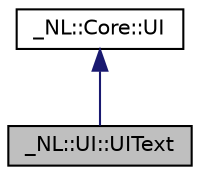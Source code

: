 digraph "_NL::UI::UIText"
{
  edge [fontname="Helvetica",fontsize="10",labelfontname="Helvetica",labelfontsize="10"];
  node [fontname="Helvetica",fontsize="10",shape=record];
  Node0 [label="_NL::UI::UIText",height=0.2,width=0.4,color="black", fillcolor="grey75", style="filled", fontcolor="black"];
  Node1 -> Node0 [dir="back",color="midnightblue",fontsize="10",style="solid",fontname="Helvetica"];
  Node1 [label="_NL::Core::UI",height=0.2,width=0.4,color="black", fillcolor="white", style="filled",URL="$class___n_l_1_1_core_1_1_u_i.html"];
}
